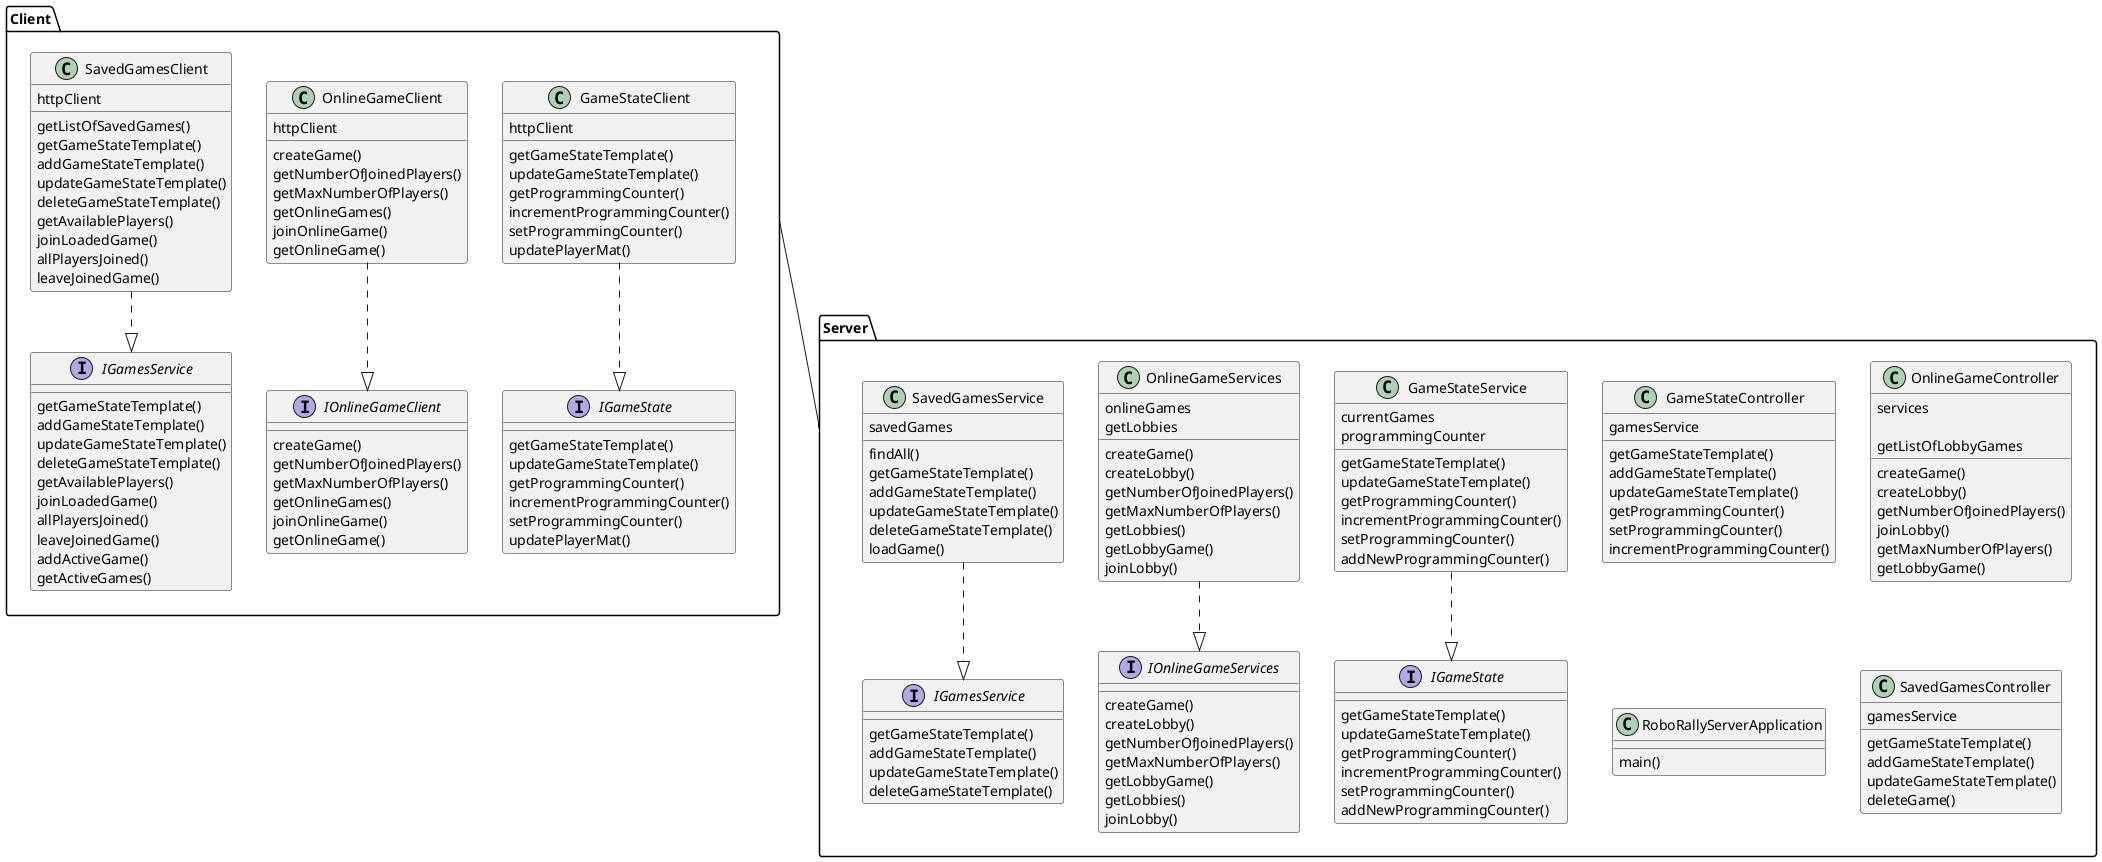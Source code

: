 @startuml
'https://plantuml.com/sequence-diagram

package Client {
    class GameStateClient {
        httpClient

        getGameStateTemplate()
        updateGameStateTemplate()
        getProgrammingCounter()
        incrementProgrammingCounter()
        setProgrammingCounter()
        updatePlayerMat()
    }

    class OnlineGameClient {
        httpClient

        createGame()
        getNumberOfJoinedPlayers()
        getMaxNumberOfPlayers()
        getOnlineGames()
        joinOnlineGame()
        getOnlineGame()
    }

    class SavedGamesClient {
        httpClient

        getListOfSavedGames()
        getGameStateTemplate()
        addGameStateTemplate()
        updateGameStateTemplate()
        deleteGameStateTemplate()
        getAvailablePlayers()
        joinLoadedGame()
        allPlayersJoined()
        leaveJoinedGame()
    }

    interface IGameState {
        getGameStateTemplate()
        updateGameStateTemplate()
        getProgrammingCounter()
        incrementProgrammingCounter()
        setProgrammingCounter()
        updatePlayerMat()
    }

    interface IGamesService {
        getGameStateTemplate()
        addGameStateTemplate()
        updateGameStateTemplate()
        deleteGameStateTemplate()
        getAvailablePlayers()
        joinLoadedGame()
        allPlayersJoined()
        leaveJoinedGame()
        addActiveGame()
        getActiveGames()
    }

    interface IOnlineGameClient {
        createGame()
        getNumberOfJoinedPlayers()
        getMaxNumberOfPlayers()
        getOnlineGames()
        joinOnlineGame()
        getOnlineGame()
    }
}

package Server {
    class GameStateController {
        gamesService

        getGameStateTemplate()
        addGameStateTemplate()
        updateGameStateTemplate()
        getProgrammingCounter()
        setProgrammingCounter()
        incrementProgrammingCounter()
    }

    class GameStateService {
        currentGames
        programmingCounter

        getGameStateTemplate()
        updateGameStateTemplate()
        getProgrammingCounter()
        incrementProgrammingCounter()
        setProgrammingCounter()
        addNewProgrammingCounter()
    }

    class OnlineGameController {
        services

        createGame()
        createLobby()
        getNumberOfJoinedPlayers()
        joinLobby()
        getMaxNumberOfPlayers()
        getLobbyGame()
        getListOfLobbyGames
    }

    class OnlineGameServices {
        onlineGames
        getLobbies

        createGame()
        createLobby()
        getNumberOfJoinedPlayers()
        getMaxNumberOfPlayers()
        getLobbies()
        getLobbyGame()
        joinLobby()
    }

    class RoboRallyServerApplication {
        main()
    }

    class SavedGamesController {
        gamesService

        getGameStateTemplate()
        addGameStateTemplate()
        updateGameStateTemplate()
        deleteGame()
    }

    class SavedGamesService {
        savedGames

        findAll()
        getGameStateTemplate()
        addGameStateTemplate()
        updateGameStateTemplate()
        deleteGameStateTemplate()
        loadGame()
    }

    interface "IGameState" as ServerIGameState
    interface "IGamesService" as ServerIGamesService

    interface ServerIGamesService {
        getGameStateTemplate()
        addGameStateTemplate()
        updateGameStateTemplate()
        deleteGameStateTemplate()
    }

    interface ServerIGameState {
        getGameStateTemplate()
        updateGameStateTemplate()
        getProgrammingCounter()
        incrementProgrammingCounter()
        setProgrammingCounter()
        addNewProgrammingCounter()
    }

    interface IOnlineGameServices {
        createGame()
        createLobby()
        getNumberOfJoinedPlayers()
        getMaxNumberOfPlayers()
        getLobbyGame()
        getLobbies()
        joinLobby()
    }
}

/' Client connections '/
GameStateClient ..|> IGameState
OnlineGameClient ..|> IOnlineGameClient
SavedGamesClient ..|> IGamesService

/' Server connections '/
GameStateService ..|> ServerIGameState
OnlineGameServices ..|> IOnlineGameServices
SavedGamesService ..|> ServerIGamesService

/' General connections '/
Client -- Server

@enduml